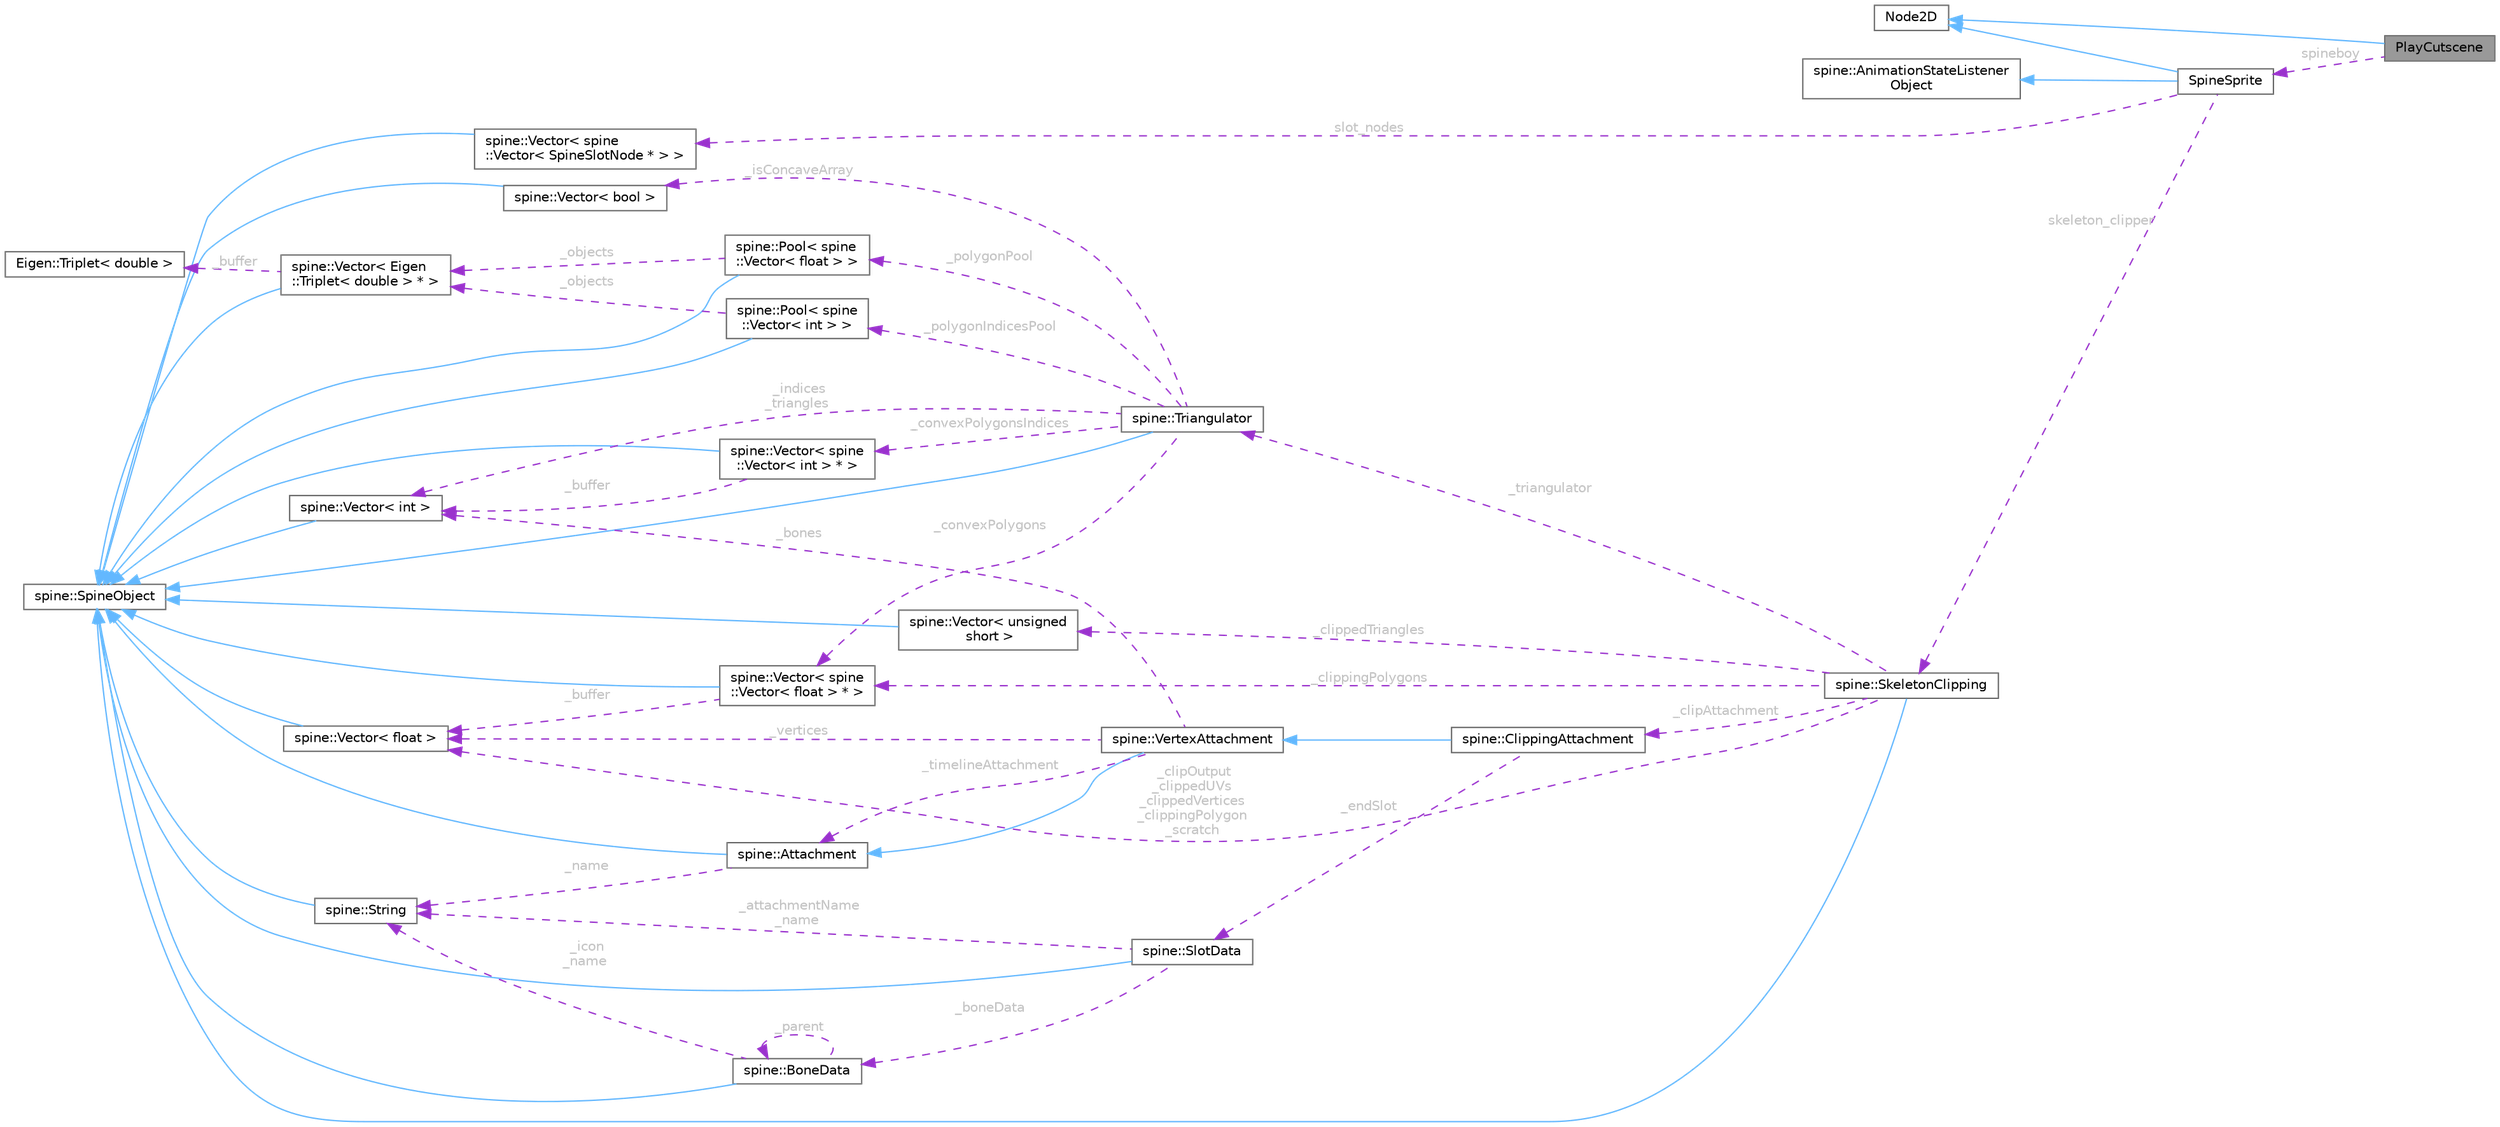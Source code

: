digraph "PlayCutscene"
{
 // LATEX_PDF_SIZE
  bgcolor="transparent";
  edge [fontname=Helvetica,fontsize=10,labelfontname=Helvetica,labelfontsize=10];
  node [fontname=Helvetica,fontsize=10,shape=box,height=0.2,width=0.4];
  rankdir="LR";
  Node1 [id="Node000001",label="PlayCutscene",height=0.2,width=0.4,color="gray40", fillcolor="grey60", style="filled", fontcolor="black",tooltip=" "];
  Node2 -> Node1 [id="edge1_Node000001_Node000002",dir="back",color="steelblue1",style="solid",tooltip=" "];
  Node2 [id="Node000002",label="Node2D",height=0.2,width=0.4,color="gray40", fillcolor="white", style="filled",tooltip=" "];
  Node3 -> Node1 [id="edge2_Node000001_Node000003",dir="back",color="darkorchid3",style="dashed",tooltip=" ",label=" spineboy",fontcolor="grey" ];
  Node3 [id="Node000003",label="SpineSprite",height=0.2,width=0.4,color="gray40", fillcolor="white", style="filled",URL="$class_spine_sprite.html",tooltip=" "];
  Node2 -> Node3 [id="edge3_Node000003_Node000002",dir="back",color="steelblue1",style="solid",tooltip=" "];
  Node4 -> Node3 [id="edge4_Node000003_Node000004",dir="back",color="steelblue1",style="solid",tooltip=" "];
  Node4 [id="Node000004",label="spine::AnimationStateListener\lObject",height=0.2,width=0.4,color="gray40", fillcolor="white", style="filled",URL="$classspine_1_1_animation_state_listener_object.html",tooltip="Abstract class to inherit from to create a callback object"];
  Node5 -> Node3 [id="edge5_Node000003_Node000005",dir="back",color="darkorchid3",style="dashed",tooltip=" ",label=" slot_nodes",fontcolor="grey" ];
  Node5 [id="Node000005",label="spine::Vector\< spine\l::Vector\< SpineSlotNode * \> \>",height=0.2,width=0.4,color="gray40", fillcolor="white", style="filled",URL="$classspine_1_1_vector.html",tooltip=" "];
  Node6 -> Node5 [id="edge6_Node000005_Node000006",dir="back",color="steelblue1",style="solid",tooltip=" "];
  Node6 [id="Node000006",label="spine::SpineObject",height=0.2,width=0.4,color="gray40", fillcolor="white", style="filled",URL="$classspine_1_1_spine_object.html",tooltip=" "];
  Node7 -> Node3 [id="edge7_Node000003_Node000007",dir="back",color="darkorchid3",style="dashed",tooltip=" ",label=" skeleton_clipper",fontcolor="grey" ];
  Node7 [id="Node000007",label="spine::SkeletonClipping",height=0.2,width=0.4,color="gray40", fillcolor="white", style="filled",URL="$classspine_1_1_skeleton_clipping.html",tooltip=" "];
  Node6 -> Node7 [id="edge8_Node000007_Node000006",dir="back",color="steelblue1",style="solid",tooltip=" "];
  Node8 -> Node7 [id="edge9_Node000007_Node000008",dir="back",color="darkorchid3",style="dashed",tooltip=" ",label=" _triangulator",fontcolor="grey" ];
  Node8 [id="Node000008",label="spine::Triangulator",height=0.2,width=0.4,color="gray40", fillcolor="white", style="filled",URL="$classspine_1_1_triangulator.html",tooltip=" "];
  Node6 -> Node8 [id="edge10_Node000008_Node000006",dir="back",color="steelblue1",style="solid",tooltip=" "];
  Node9 -> Node8 [id="edge11_Node000008_Node000009",dir="back",color="darkorchid3",style="dashed",tooltip=" ",label=" _convexPolygons",fontcolor="grey" ];
  Node9 [id="Node000009",label="spine::Vector\< spine\l::Vector\< float \> * \>",height=0.2,width=0.4,color="gray40", fillcolor="white", style="filled",URL="$classspine_1_1_vector.html",tooltip=" "];
  Node6 -> Node9 [id="edge12_Node000009_Node000006",dir="back",color="steelblue1",style="solid",tooltip=" "];
  Node10 -> Node9 [id="edge13_Node000009_Node000010",dir="back",color="darkorchid3",style="dashed",tooltip=" ",label=" _buffer",fontcolor="grey" ];
  Node10 [id="Node000010",label="spine::Vector\< float \>",height=0.2,width=0.4,color="gray40", fillcolor="white", style="filled",URL="$classspine_1_1_vector.html",tooltip=" "];
  Node6 -> Node10 [id="edge14_Node000010_Node000006",dir="back",color="steelblue1",style="solid",tooltip=" "];
  Node11 -> Node8 [id="edge15_Node000008_Node000011",dir="back",color="darkorchid3",style="dashed",tooltip=" ",label=" _convexPolygonsIndices",fontcolor="grey" ];
  Node11 [id="Node000011",label="spine::Vector\< spine\l::Vector\< int \> * \>",height=0.2,width=0.4,color="gray40", fillcolor="white", style="filled",URL="$classspine_1_1_vector.html",tooltip=" "];
  Node6 -> Node11 [id="edge16_Node000011_Node000006",dir="back",color="steelblue1",style="solid",tooltip=" "];
  Node12 -> Node11 [id="edge17_Node000011_Node000012",dir="back",color="darkorchid3",style="dashed",tooltip=" ",label=" _buffer",fontcolor="grey" ];
  Node12 [id="Node000012",label="spine::Vector\< int \>",height=0.2,width=0.4,color="gray40", fillcolor="white", style="filled",URL="$classspine_1_1_vector.html",tooltip=" "];
  Node6 -> Node12 [id="edge18_Node000012_Node000006",dir="back",color="steelblue1",style="solid",tooltip=" "];
  Node12 -> Node8 [id="edge19_Node000008_Node000012",dir="back",color="darkorchid3",style="dashed",tooltip=" ",label=" _indices\n_triangles",fontcolor="grey" ];
  Node13 -> Node8 [id="edge20_Node000008_Node000013",dir="back",color="darkorchid3",style="dashed",tooltip=" ",label=" _isConcaveArray",fontcolor="grey" ];
  Node13 [id="Node000013",label="spine::Vector\< bool \>",height=0.2,width=0.4,color="gray40", fillcolor="white", style="filled",URL="$classspine_1_1_vector.html",tooltip=" "];
  Node6 -> Node13 [id="edge21_Node000013_Node000006",dir="back",color="steelblue1",style="solid",tooltip=" "];
  Node14 -> Node8 [id="edge22_Node000008_Node000014",dir="back",color="darkorchid3",style="dashed",tooltip=" ",label=" _polygonPool",fontcolor="grey" ];
  Node14 [id="Node000014",label="spine::Pool\< spine\l::Vector\< float \> \>",height=0.2,width=0.4,color="gray40", fillcolor="white", style="filled",URL="$classspine_1_1_pool.html",tooltip=" "];
  Node6 -> Node14 [id="edge23_Node000014_Node000006",dir="back",color="steelblue1",style="solid",tooltip=" "];
  Node15 -> Node14 [id="edge24_Node000014_Node000015",dir="back",color="darkorchid3",style="dashed",tooltip=" ",label=" _objects",fontcolor="grey" ];
  Node15 [id="Node000015",label="spine::Vector\< Eigen\l::Triplet\< double \> * \>",height=0.2,width=0.4,color="gray40", fillcolor="white", style="filled",URL="$classspine_1_1_vector.html",tooltip=" "];
  Node6 -> Node15 [id="edge25_Node000015_Node000006",dir="back",color="steelblue1",style="solid",tooltip=" "];
  Node16 -> Node15 [id="edge26_Node000015_Node000016",dir="back",color="darkorchid3",style="dashed",tooltip=" ",label=" _buffer",fontcolor="grey" ];
  Node16 [id="Node000016",label="Eigen::Triplet\< double \>",height=0.2,width=0.4,color="gray40", fillcolor="white", style="filled",URL="$class_eigen_1_1_triplet.html",tooltip=" "];
  Node17 -> Node8 [id="edge27_Node000008_Node000017",dir="back",color="darkorchid3",style="dashed",tooltip=" ",label=" _polygonIndicesPool",fontcolor="grey" ];
  Node17 [id="Node000017",label="spine::Pool\< spine\l::Vector\< int \> \>",height=0.2,width=0.4,color="gray40", fillcolor="white", style="filled",URL="$classspine_1_1_pool.html",tooltip=" "];
  Node6 -> Node17 [id="edge28_Node000017_Node000006",dir="back",color="steelblue1",style="solid",tooltip=" "];
  Node15 -> Node17 [id="edge29_Node000017_Node000015",dir="back",color="darkorchid3",style="dashed",tooltip=" ",label=" _objects",fontcolor="grey" ];
  Node10 -> Node7 [id="edge30_Node000007_Node000010",dir="back",color="darkorchid3",style="dashed",tooltip=" ",label=" _clipOutput\n_clippedUVs\n_clippedVertices\n_clippingPolygon\n_scratch",fontcolor="grey" ];
  Node18 -> Node7 [id="edge31_Node000007_Node000018",dir="back",color="darkorchid3",style="dashed",tooltip=" ",label=" _clippedTriangles",fontcolor="grey" ];
  Node18 [id="Node000018",label="spine::Vector\< unsigned\l short \>",height=0.2,width=0.4,color="gray40", fillcolor="white", style="filled",URL="$classspine_1_1_vector.html",tooltip=" "];
  Node6 -> Node18 [id="edge32_Node000018_Node000006",dir="back",color="steelblue1",style="solid",tooltip=" "];
  Node19 -> Node7 [id="edge33_Node000007_Node000019",dir="back",color="darkorchid3",style="dashed",tooltip=" ",label=" _clipAttachment",fontcolor="grey" ];
  Node19 [id="Node000019",label="spine::ClippingAttachment",height=0.2,width=0.4,color="gray40", fillcolor="white", style="filled",URL="$classspine_1_1_clipping_attachment.html",tooltip=" "];
  Node20 -> Node19 [id="edge34_Node000019_Node000020",dir="back",color="steelblue1",style="solid",tooltip=" "];
  Node20 [id="Node000020",label="spine::VertexAttachment",height=0.2,width=0.4,color="gray40", fillcolor="white", style="filled",URL="$classspine_1_1_vertex_attachment.html",tooltip="An attachment with vertices that are transformed by one or more bones and can be deformed by a slot's..."];
  Node21 -> Node20 [id="edge35_Node000020_Node000021",dir="back",color="steelblue1",style="solid",tooltip=" "];
  Node21 [id="Node000021",label="spine::Attachment",height=0.2,width=0.4,color="gray40", fillcolor="white", style="filled",URL="$classspine_1_1_attachment.html",tooltip=" "];
  Node6 -> Node21 [id="edge36_Node000021_Node000006",dir="back",color="steelblue1",style="solid",tooltip=" "];
  Node22 -> Node21 [id="edge37_Node000021_Node000022",dir="back",color="darkorchid3",style="dashed",tooltip=" ",label=" _name",fontcolor="grey" ];
  Node22 [id="Node000022",label="spine::String",height=0.2,width=0.4,color="gray40", fillcolor="white", style="filled",URL="$classspine_1_1_string.html",tooltip=" "];
  Node6 -> Node22 [id="edge38_Node000022_Node000006",dir="back",color="steelblue1",style="solid",tooltip=" "];
  Node12 -> Node20 [id="edge39_Node000020_Node000012",dir="back",color="darkorchid3",style="dashed",tooltip=" ",label=" _bones",fontcolor="grey" ];
  Node10 -> Node20 [id="edge40_Node000020_Node000010",dir="back",color="darkorchid3",style="dashed",tooltip=" ",label=" _vertices",fontcolor="grey" ];
  Node21 -> Node20 [id="edge41_Node000020_Node000021",dir="back",color="darkorchid3",style="dashed",tooltip=" ",label=" _timelineAttachment",fontcolor="grey" ];
  Node23 -> Node19 [id="edge42_Node000019_Node000023",dir="back",color="darkorchid3",style="dashed",tooltip=" ",label=" _endSlot",fontcolor="grey" ];
  Node23 [id="Node000023",label="spine::SlotData",height=0.2,width=0.4,color="gray40", fillcolor="white", style="filled",URL="$classspine_1_1_slot_data.html",tooltip=" "];
  Node6 -> Node23 [id="edge43_Node000023_Node000006",dir="back",color="steelblue1",style="solid",tooltip=" "];
  Node22 -> Node23 [id="edge44_Node000023_Node000022",dir="back",color="darkorchid3",style="dashed",tooltip=" ",label=" _attachmentName\n_name",fontcolor="grey" ];
  Node24 -> Node23 [id="edge45_Node000023_Node000024",dir="back",color="darkorchid3",style="dashed",tooltip=" ",label=" _boneData",fontcolor="grey" ];
  Node24 [id="Node000024",label="spine::BoneData",height=0.2,width=0.4,color="gray40", fillcolor="white", style="filled",URL="$classspine_1_1_bone_data.html",tooltip=" "];
  Node6 -> Node24 [id="edge46_Node000024_Node000006",dir="back",color="steelblue1",style="solid",tooltip=" "];
  Node22 -> Node24 [id="edge47_Node000024_Node000022",dir="back",color="darkorchid3",style="dashed",tooltip=" ",label=" _icon\n_name",fontcolor="grey" ];
  Node24 -> Node24 [id="edge48_Node000024_Node000024",dir="back",color="darkorchid3",style="dashed",tooltip=" ",label=" _parent",fontcolor="grey" ];
  Node9 -> Node7 [id="edge49_Node000007_Node000009",dir="back",color="darkorchid3",style="dashed",tooltip=" ",label=" _clippingPolygons",fontcolor="grey" ];
}
